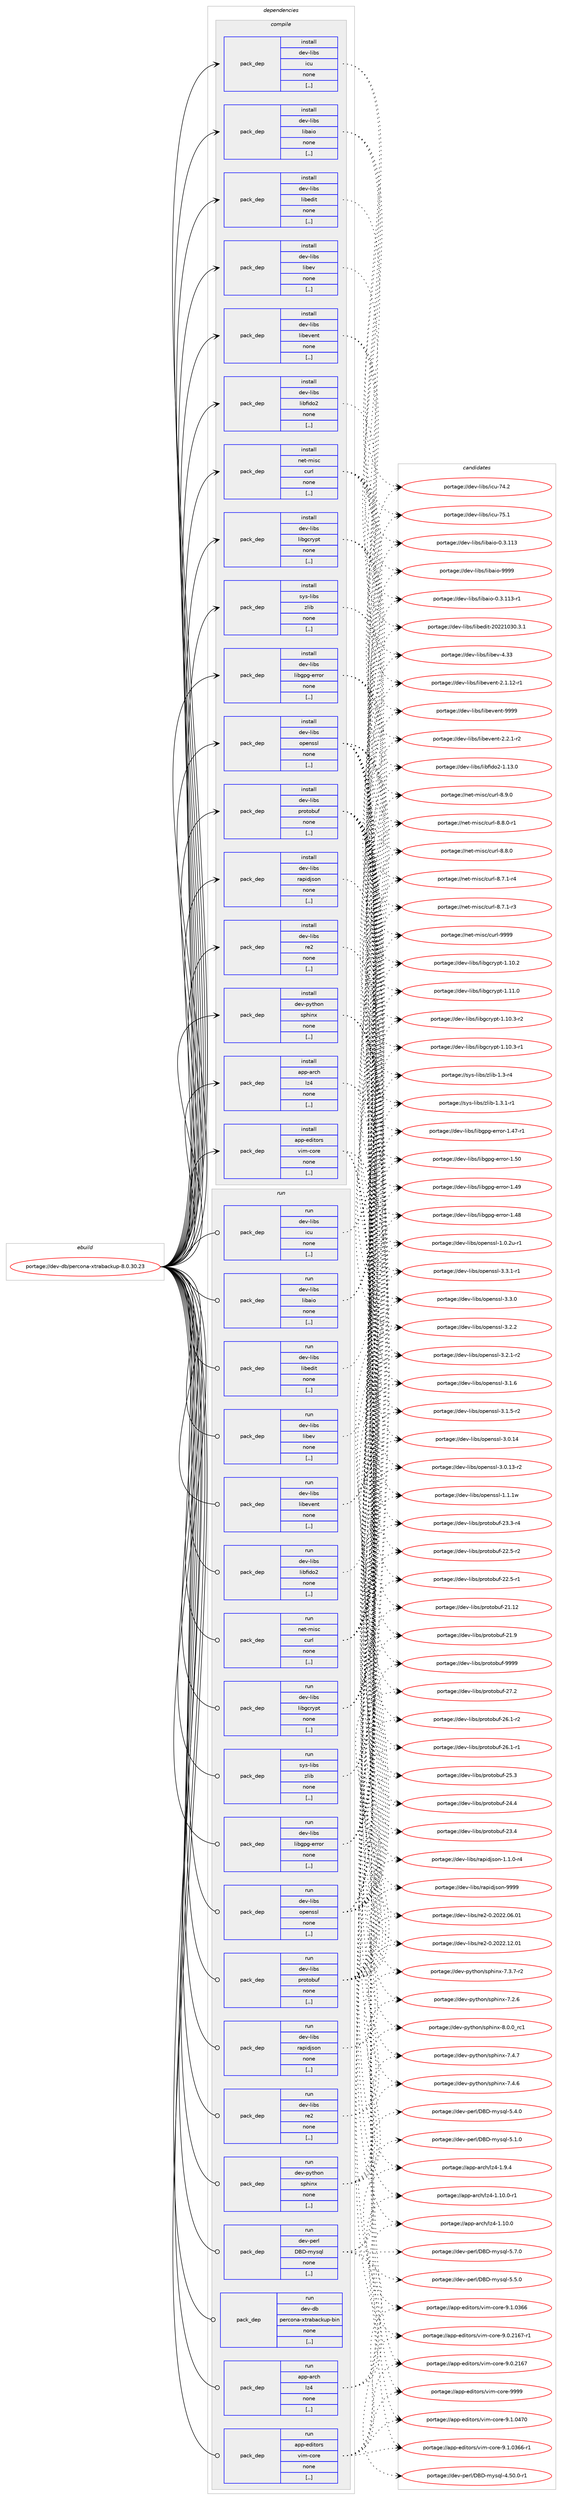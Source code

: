 digraph prolog {

# *************
# Graph options
# *************

newrank=true;
concentrate=true;
compound=true;
graph [rankdir=LR,fontname=Helvetica,fontsize=10,ranksep=1.5];#, ranksep=2.5, nodesep=0.2];
edge  [arrowhead=vee];
node  [fontname=Helvetica,fontsize=10];

# **********
# The ebuild
# **********

subgraph cluster_leftcol {
color=gray;
label=<<i>ebuild</i>>;
id [label="portage://dev-db/percona-xtrabackup-8.0.30.23", color=red, width=4, href="../dev-db/percona-xtrabackup-8.0.30.23.svg"];
}

# ****************
# The dependencies
# ****************

subgraph cluster_midcol {
color=gray;
label=<<i>dependencies</i>>;
subgraph cluster_compile {
fillcolor="#eeeeee";
style=filled;
label=<<i>compile</i>>;
subgraph pack50181 {
dependency69158 [label=<<TABLE BORDER="0" CELLBORDER="1" CELLSPACING="0" CELLPADDING="4" WIDTH="220"><TR><TD ROWSPAN="6" CELLPADDING="30">pack_dep</TD></TR><TR><TD WIDTH="110">install</TD></TR><TR><TD>app-arch</TD></TR><TR><TD>lz4</TD></TR><TR><TD>none</TD></TR><TR><TD>[,,]</TD></TR></TABLE>>, shape=none, color=blue];
}
id:e -> dependency69158:w [weight=20,style="solid",arrowhead="vee"];
subgraph pack50182 {
dependency69159 [label=<<TABLE BORDER="0" CELLBORDER="1" CELLSPACING="0" CELLPADDING="4" WIDTH="220"><TR><TD ROWSPAN="6" CELLPADDING="30">pack_dep</TD></TR><TR><TD WIDTH="110">install</TD></TR><TR><TD>app-editors</TD></TR><TR><TD>vim-core</TD></TR><TR><TD>none</TD></TR><TR><TD>[,,]</TD></TR></TABLE>>, shape=none, color=blue];
}
id:e -> dependency69159:w [weight=20,style="solid",arrowhead="vee"];
subgraph pack50183 {
dependency69160 [label=<<TABLE BORDER="0" CELLBORDER="1" CELLSPACING="0" CELLPADDING="4" WIDTH="220"><TR><TD ROWSPAN="6" CELLPADDING="30">pack_dep</TD></TR><TR><TD WIDTH="110">install</TD></TR><TR><TD>dev-libs</TD></TR><TR><TD>icu</TD></TR><TR><TD>none</TD></TR><TR><TD>[,,]</TD></TR></TABLE>>, shape=none, color=blue];
}
id:e -> dependency69160:w [weight=20,style="solid",arrowhead="vee"];
subgraph pack50184 {
dependency69161 [label=<<TABLE BORDER="0" CELLBORDER="1" CELLSPACING="0" CELLPADDING="4" WIDTH="220"><TR><TD ROWSPAN="6" CELLPADDING="30">pack_dep</TD></TR><TR><TD WIDTH="110">install</TD></TR><TR><TD>dev-libs</TD></TR><TR><TD>libaio</TD></TR><TR><TD>none</TD></TR><TR><TD>[,,]</TD></TR></TABLE>>, shape=none, color=blue];
}
id:e -> dependency69161:w [weight=20,style="solid",arrowhead="vee"];
subgraph pack50185 {
dependency69162 [label=<<TABLE BORDER="0" CELLBORDER="1" CELLSPACING="0" CELLPADDING="4" WIDTH="220"><TR><TD ROWSPAN="6" CELLPADDING="30">pack_dep</TD></TR><TR><TD WIDTH="110">install</TD></TR><TR><TD>dev-libs</TD></TR><TR><TD>libedit</TD></TR><TR><TD>none</TD></TR><TR><TD>[,,]</TD></TR></TABLE>>, shape=none, color=blue];
}
id:e -> dependency69162:w [weight=20,style="solid",arrowhead="vee"];
subgraph pack50186 {
dependency69163 [label=<<TABLE BORDER="0" CELLBORDER="1" CELLSPACING="0" CELLPADDING="4" WIDTH="220"><TR><TD ROWSPAN="6" CELLPADDING="30">pack_dep</TD></TR><TR><TD WIDTH="110">install</TD></TR><TR><TD>dev-libs</TD></TR><TR><TD>libev</TD></TR><TR><TD>none</TD></TR><TR><TD>[,,]</TD></TR></TABLE>>, shape=none, color=blue];
}
id:e -> dependency69163:w [weight=20,style="solid",arrowhead="vee"];
subgraph pack50187 {
dependency69164 [label=<<TABLE BORDER="0" CELLBORDER="1" CELLSPACING="0" CELLPADDING="4" WIDTH="220"><TR><TD ROWSPAN="6" CELLPADDING="30">pack_dep</TD></TR><TR><TD WIDTH="110">install</TD></TR><TR><TD>dev-libs</TD></TR><TR><TD>libevent</TD></TR><TR><TD>none</TD></TR><TR><TD>[,,]</TD></TR></TABLE>>, shape=none, color=blue];
}
id:e -> dependency69164:w [weight=20,style="solid",arrowhead="vee"];
subgraph pack50188 {
dependency69165 [label=<<TABLE BORDER="0" CELLBORDER="1" CELLSPACING="0" CELLPADDING="4" WIDTH="220"><TR><TD ROWSPAN="6" CELLPADDING="30">pack_dep</TD></TR><TR><TD WIDTH="110">install</TD></TR><TR><TD>dev-libs</TD></TR><TR><TD>libfido2</TD></TR><TR><TD>none</TD></TR><TR><TD>[,,]</TD></TR></TABLE>>, shape=none, color=blue];
}
id:e -> dependency69165:w [weight=20,style="solid",arrowhead="vee"];
subgraph pack50189 {
dependency69166 [label=<<TABLE BORDER="0" CELLBORDER="1" CELLSPACING="0" CELLPADDING="4" WIDTH="220"><TR><TD ROWSPAN="6" CELLPADDING="30">pack_dep</TD></TR><TR><TD WIDTH="110">install</TD></TR><TR><TD>dev-libs</TD></TR><TR><TD>libgcrypt</TD></TR><TR><TD>none</TD></TR><TR><TD>[,,]</TD></TR></TABLE>>, shape=none, color=blue];
}
id:e -> dependency69166:w [weight=20,style="solid",arrowhead="vee"];
subgraph pack50190 {
dependency69167 [label=<<TABLE BORDER="0" CELLBORDER="1" CELLSPACING="0" CELLPADDING="4" WIDTH="220"><TR><TD ROWSPAN="6" CELLPADDING="30">pack_dep</TD></TR><TR><TD WIDTH="110">install</TD></TR><TR><TD>dev-libs</TD></TR><TR><TD>libgpg-error</TD></TR><TR><TD>none</TD></TR><TR><TD>[,,]</TD></TR></TABLE>>, shape=none, color=blue];
}
id:e -> dependency69167:w [weight=20,style="solid",arrowhead="vee"];
subgraph pack50191 {
dependency69168 [label=<<TABLE BORDER="0" CELLBORDER="1" CELLSPACING="0" CELLPADDING="4" WIDTH="220"><TR><TD ROWSPAN="6" CELLPADDING="30">pack_dep</TD></TR><TR><TD WIDTH="110">install</TD></TR><TR><TD>dev-libs</TD></TR><TR><TD>openssl</TD></TR><TR><TD>none</TD></TR><TR><TD>[,,]</TD></TR></TABLE>>, shape=none, color=blue];
}
id:e -> dependency69168:w [weight=20,style="solid",arrowhead="vee"];
subgraph pack50192 {
dependency69169 [label=<<TABLE BORDER="0" CELLBORDER="1" CELLSPACING="0" CELLPADDING="4" WIDTH="220"><TR><TD ROWSPAN="6" CELLPADDING="30">pack_dep</TD></TR><TR><TD WIDTH="110">install</TD></TR><TR><TD>dev-libs</TD></TR><TR><TD>protobuf</TD></TR><TR><TD>none</TD></TR><TR><TD>[,,]</TD></TR></TABLE>>, shape=none, color=blue];
}
id:e -> dependency69169:w [weight=20,style="solid",arrowhead="vee"];
subgraph pack50193 {
dependency69170 [label=<<TABLE BORDER="0" CELLBORDER="1" CELLSPACING="0" CELLPADDING="4" WIDTH="220"><TR><TD ROWSPAN="6" CELLPADDING="30">pack_dep</TD></TR><TR><TD WIDTH="110">install</TD></TR><TR><TD>dev-libs</TD></TR><TR><TD>rapidjson</TD></TR><TR><TD>none</TD></TR><TR><TD>[,,]</TD></TR></TABLE>>, shape=none, color=blue];
}
id:e -> dependency69170:w [weight=20,style="solid",arrowhead="vee"];
subgraph pack50194 {
dependency69171 [label=<<TABLE BORDER="0" CELLBORDER="1" CELLSPACING="0" CELLPADDING="4" WIDTH="220"><TR><TD ROWSPAN="6" CELLPADDING="30">pack_dep</TD></TR><TR><TD WIDTH="110">install</TD></TR><TR><TD>dev-libs</TD></TR><TR><TD>re2</TD></TR><TR><TD>none</TD></TR><TR><TD>[,,]</TD></TR></TABLE>>, shape=none, color=blue];
}
id:e -> dependency69171:w [weight=20,style="solid",arrowhead="vee"];
subgraph pack50195 {
dependency69172 [label=<<TABLE BORDER="0" CELLBORDER="1" CELLSPACING="0" CELLPADDING="4" WIDTH="220"><TR><TD ROWSPAN="6" CELLPADDING="30">pack_dep</TD></TR><TR><TD WIDTH="110">install</TD></TR><TR><TD>dev-python</TD></TR><TR><TD>sphinx</TD></TR><TR><TD>none</TD></TR><TR><TD>[,,]</TD></TR></TABLE>>, shape=none, color=blue];
}
id:e -> dependency69172:w [weight=20,style="solid",arrowhead="vee"];
subgraph pack50196 {
dependency69173 [label=<<TABLE BORDER="0" CELLBORDER="1" CELLSPACING="0" CELLPADDING="4" WIDTH="220"><TR><TD ROWSPAN="6" CELLPADDING="30">pack_dep</TD></TR><TR><TD WIDTH="110">install</TD></TR><TR><TD>net-misc</TD></TR><TR><TD>curl</TD></TR><TR><TD>none</TD></TR><TR><TD>[,,]</TD></TR></TABLE>>, shape=none, color=blue];
}
id:e -> dependency69173:w [weight=20,style="solid",arrowhead="vee"];
subgraph pack50197 {
dependency69174 [label=<<TABLE BORDER="0" CELLBORDER="1" CELLSPACING="0" CELLPADDING="4" WIDTH="220"><TR><TD ROWSPAN="6" CELLPADDING="30">pack_dep</TD></TR><TR><TD WIDTH="110">install</TD></TR><TR><TD>sys-libs</TD></TR><TR><TD>zlib</TD></TR><TR><TD>none</TD></TR><TR><TD>[,,]</TD></TR></TABLE>>, shape=none, color=blue];
}
id:e -> dependency69174:w [weight=20,style="solid",arrowhead="vee"];
}
subgraph cluster_compileandrun {
fillcolor="#eeeeee";
style=filled;
label=<<i>compile and run</i>>;
}
subgraph cluster_run {
fillcolor="#eeeeee";
style=filled;
label=<<i>run</i>>;
subgraph pack50198 {
dependency69175 [label=<<TABLE BORDER="0" CELLBORDER="1" CELLSPACING="0" CELLPADDING="4" WIDTH="220"><TR><TD ROWSPAN="6" CELLPADDING="30">pack_dep</TD></TR><TR><TD WIDTH="110">run</TD></TR><TR><TD>app-arch</TD></TR><TR><TD>lz4</TD></TR><TR><TD>none</TD></TR><TR><TD>[,,]</TD></TR></TABLE>>, shape=none, color=blue];
}
id:e -> dependency69175:w [weight=20,style="solid",arrowhead="odot"];
subgraph pack50199 {
dependency69176 [label=<<TABLE BORDER="0" CELLBORDER="1" CELLSPACING="0" CELLPADDING="4" WIDTH="220"><TR><TD ROWSPAN="6" CELLPADDING="30">pack_dep</TD></TR><TR><TD WIDTH="110">run</TD></TR><TR><TD>app-editors</TD></TR><TR><TD>vim-core</TD></TR><TR><TD>none</TD></TR><TR><TD>[,,]</TD></TR></TABLE>>, shape=none, color=blue];
}
id:e -> dependency69176:w [weight=20,style="solid",arrowhead="odot"];
subgraph pack50200 {
dependency69177 [label=<<TABLE BORDER="0" CELLBORDER="1" CELLSPACING="0" CELLPADDING="4" WIDTH="220"><TR><TD ROWSPAN="6" CELLPADDING="30">pack_dep</TD></TR><TR><TD WIDTH="110">run</TD></TR><TR><TD>dev-libs</TD></TR><TR><TD>icu</TD></TR><TR><TD>none</TD></TR><TR><TD>[,,]</TD></TR></TABLE>>, shape=none, color=blue];
}
id:e -> dependency69177:w [weight=20,style="solid",arrowhead="odot"];
subgraph pack50201 {
dependency69178 [label=<<TABLE BORDER="0" CELLBORDER="1" CELLSPACING="0" CELLPADDING="4" WIDTH="220"><TR><TD ROWSPAN="6" CELLPADDING="30">pack_dep</TD></TR><TR><TD WIDTH="110">run</TD></TR><TR><TD>dev-libs</TD></TR><TR><TD>libaio</TD></TR><TR><TD>none</TD></TR><TR><TD>[,,]</TD></TR></TABLE>>, shape=none, color=blue];
}
id:e -> dependency69178:w [weight=20,style="solid",arrowhead="odot"];
subgraph pack50202 {
dependency69179 [label=<<TABLE BORDER="0" CELLBORDER="1" CELLSPACING="0" CELLPADDING="4" WIDTH="220"><TR><TD ROWSPAN="6" CELLPADDING="30">pack_dep</TD></TR><TR><TD WIDTH="110">run</TD></TR><TR><TD>dev-libs</TD></TR><TR><TD>libedit</TD></TR><TR><TD>none</TD></TR><TR><TD>[,,]</TD></TR></TABLE>>, shape=none, color=blue];
}
id:e -> dependency69179:w [weight=20,style="solid",arrowhead="odot"];
subgraph pack50203 {
dependency69180 [label=<<TABLE BORDER="0" CELLBORDER="1" CELLSPACING="0" CELLPADDING="4" WIDTH="220"><TR><TD ROWSPAN="6" CELLPADDING="30">pack_dep</TD></TR><TR><TD WIDTH="110">run</TD></TR><TR><TD>dev-libs</TD></TR><TR><TD>libev</TD></TR><TR><TD>none</TD></TR><TR><TD>[,,]</TD></TR></TABLE>>, shape=none, color=blue];
}
id:e -> dependency69180:w [weight=20,style="solid",arrowhead="odot"];
subgraph pack50204 {
dependency69181 [label=<<TABLE BORDER="0" CELLBORDER="1" CELLSPACING="0" CELLPADDING="4" WIDTH="220"><TR><TD ROWSPAN="6" CELLPADDING="30">pack_dep</TD></TR><TR><TD WIDTH="110">run</TD></TR><TR><TD>dev-libs</TD></TR><TR><TD>libevent</TD></TR><TR><TD>none</TD></TR><TR><TD>[,,]</TD></TR></TABLE>>, shape=none, color=blue];
}
id:e -> dependency69181:w [weight=20,style="solid",arrowhead="odot"];
subgraph pack50205 {
dependency69182 [label=<<TABLE BORDER="0" CELLBORDER="1" CELLSPACING="0" CELLPADDING="4" WIDTH="220"><TR><TD ROWSPAN="6" CELLPADDING="30">pack_dep</TD></TR><TR><TD WIDTH="110">run</TD></TR><TR><TD>dev-libs</TD></TR><TR><TD>libfido2</TD></TR><TR><TD>none</TD></TR><TR><TD>[,,]</TD></TR></TABLE>>, shape=none, color=blue];
}
id:e -> dependency69182:w [weight=20,style="solid",arrowhead="odot"];
subgraph pack50206 {
dependency69183 [label=<<TABLE BORDER="0" CELLBORDER="1" CELLSPACING="0" CELLPADDING="4" WIDTH="220"><TR><TD ROWSPAN="6" CELLPADDING="30">pack_dep</TD></TR><TR><TD WIDTH="110">run</TD></TR><TR><TD>dev-libs</TD></TR><TR><TD>libgcrypt</TD></TR><TR><TD>none</TD></TR><TR><TD>[,,]</TD></TR></TABLE>>, shape=none, color=blue];
}
id:e -> dependency69183:w [weight=20,style="solid",arrowhead="odot"];
subgraph pack50207 {
dependency69184 [label=<<TABLE BORDER="0" CELLBORDER="1" CELLSPACING="0" CELLPADDING="4" WIDTH="220"><TR><TD ROWSPAN="6" CELLPADDING="30">pack_dep</TD></TR><TR><TD WIDTH="110">run</TD></TR><TR><TD>dev-libs</TD></TR><TR><TD>libgpg-error</TD></TR><TR><TD>none</TD></TR><TR><TD>[,,]</TD></TR></TABLE>>, shape=none, color=blue];
}
id:e -> dependency69184:w [weight=20,style="solid",arrowhead="odot"];
subgraph pack50208 {
dependency69185 [label=<<TABLE BORDER="0" CELLBORDER="1" CELLSPACING="0" CELLPADDING="4" WIDTH="220"><TR><TD ROWSPAN="6" CELLPADDING="30">pack_dep</TD></TR><TR><TD WIDTH="110">run</TD></TR><TR><TD>dev-libs</TD></TR><TR><TD>openssl</TD></TR><TR><TD>none</TD></TR><TR><TD>[,,]</TD></TR></TABLE>>, shape=none, color=blue];
}
id:e -> dependency69185:w [weight=20,style="solid",arrowhead="odot"];
subgraph pack50209 {
dependency69186 [label=<<TABLE BORDER="0" CELLBORDER="1" CELLSPACING="0" CELLPADDING="4" WIDTH="220"><TR><TD ROWSPAN="6" CELLPADDING="30">pack_dep</TD></TR><TR><TD WIDTH="110">run</TD></TR><TR><TD>dev-libs</TD></TR><TR><TD>protobuf</TD></TR><TR><TD>none</TD></TR><TR><TD>[,,]</TD></TR></TABLE>>, shape=none, color=blue];
}
id:e -> dependency69186:w [weight=20,style="solid",arrowhead="odot"];
subgraph pack50210 {
dependency69187 [label=<<TABLE BORDER="0" CELLBORDER="1" CELLSPACING="0" CELLPADDING="4" WIDTH="220"><TR><TD ROWSPAN="6" CELLPADDING="30">pack_dep</TD></TR><TR><TD WIDTH="110">run</TD></TR><TR><TD>dev-libs</TD></TR><TR><TD>rapidjson</TD></TR><TR><TD>none</TD></TR><TR><TD>[,,]</TD></TR></TABLE>>, shape=none, color=blue];
}
id:e -> dependency69187:w [weight=20,style="solid",arrowhead="odot"];
subgraph pack50211 {
dependency69188 [label=<<TABLE BORDER="0" CELLBORDER="1" CELLSPACING="0" CELLPADDING="4" WIDTH="220"><TR><TD ROWSPAN="6" CELLPADDING="30">pack_dep</TD></TR><TR><TD WIDTH="110">run</TD></TR><TR><TD>dev-libs</TD></TR><TR><TD>re2</TD></TR><TR><TD>none</TD></TR><TR><TD>[,,]</TD></TR></TABLE>>, shape=none, color=blue];
}
id:e -> dependency69188:w [weight=20,style="solid",arrowhead="odot"];
subgraph pack50212 {
dependency69189 [label=<<TABLE BORDER="0" CELLBORDER="1" CELLSPACING="0" CELLPADDING="4" WIDTH="220"><TR><TD ROWSPAN="6" CELLPADDING="30">pack_dep</TD></TR><TR><TD WIDTH="110">run</TD></TR><TR><TD>dev-perl</TD></TR><TR><TD>DBD-mysql</TD></TR><TR><TD>none</TD></TR><TR><TD>[,,]</TD></TR></TABLE>>, shape=none, color=blue];
}
id:e -> dependency69189:w [weight=20,style="solid",arrowhead="odot"];
subgraph pack50213 {
dependency69190 [label=<<TABLE BORDER="0" CELLBORDER="1" CELLSPACING="0" CELLPADDING="4" WIDTH="220"><TR><TD ROWSPAN="6" CELLPADDING="30">pack_dep</TD></TR><TR><TD WIDTH="110">run</TD></TR><TR><TD>dev-python</TD></TR><TR><TD>sphinx</TD></TR><TR><TD>none</TD></TR><TR><TD>[,,]</TD></TR></TABLE>>, shape=none, color=blue];
}
id:e -> dependency69190:w [weight=20,style="solid",arrowhead="odot"];
subgraph pack50214 {
dependency69191 [label=<<TABLE BORDER="0" CELLBORDER="1" CELLSPACING="0" CELLPADDING="4" WIDTH="220"><TR><TD ROWSPAN="6" CELLPADDING="30">pack_dep</TD></TR><TR><TD WIDTH="110">run</TD></TR><TR><TD>net-misc</TD></TR><TR><TD>curl</TD></TR><TR><TD>none</TD></TR><TR><TD>[,,]</TD></TR></TABLE>>, shape=none, color=blue];
}
id:e -> dependency69191:w [weight=20,style="solid",arrowhead="odot"];
subgraph pack50215 {
dependency69192 [label=<<TABLE BORDER="0" CELLBORDER="1" CELLSPACING="0" CELLPADDING="4" WIDTH="220"><TR><TD ROWSPAN="6" CELLPADDING="30">pack_dep</TD></TR><TR><TD WIDTH="110">run</TD></TR><TR><TD>sys-libs</TD></TR><TR><TD>zlib</TD></TR><TR><TD>none</TD></TR><TR><TD>[,,]</TD></TR></TABLE>>, shape=none, color=blue];
}
id:e -> dependency69192:w [weight=20,style="solid",arrowhead="odot"];
subgraph pack50216 {
dependency69193 [label=<<TABLE BORDER="0" CELLBORDER="1" CELLSPACING="0" CELLPADDING="4" WIDTH="220"><TR><TD ROWSPAN="6" CELLPADDING="30">pack_dep</TD></TR><TR><TD WIDTH="110">run</TD></TR><TR><TD>dev-db</TD></TR><TR><TD>percona-xtrabackup-bin</TD></TR><TR><TD>none</TD></TR><TR><TD>[,,]</TD></TR></TABLE>>, shape=none, color=blue];
}
id:e -> dependency69193:w [weight=20,style="solid",arrowhead="odot"];
}
}

# **************
# The candidates
# **************

subgraph cluster_choices {
rank=same;
color=gray;
label=<<i>candidates</i>>;

subgraph choice50181 {
color=black;
nodesep=1;
choice971121124597114991044710812252454946494846484511449 [label="portage://app-arch/lz4-1.10.0-r1", color=red, width=4,href="../app-arch/lz4-1.10.0-r1.svg"];
choice97112112459711499104471081225245494649484648 [label="portage://app-arch/lz4-1.10.0", color=red, width=4,href="../app-arch/lz4-1.10.0.svg"];
choice971121124597114991044710812252454946574652 [label="portage://app-arch/lz4-1.9.4", color=red, width=4,href="../app-arch/lz4-1.9.4.svg"];
dependency69158:e -> choice971121124597114991044710812252454946494846484511449:w [style=dotted,weight="100"];
dependency69158:e -> choice97112112459711499104471081225245494649484648:w [style=dotted,weight="100"];
dependency69158:e -> choice971121124597114991044710812252454946574652:w [style=dotted,weight="100"];
}
subgraph choice50182 {
color=black;
nodesep=1;
choice97112112451011001051161111141154711810510945991111141014557575757 [label="portage://app-editors/vim-core-9999", color=red, width=4,href="../app-editors/vim-core-9999.svg"];
choice9711211245101100105116111114115471181051094599111114101455746494648525548 [label="portage://app-editors/vim-core-9.1.0470", color=red, width=4,href="../app-editors/vim-core-9.1.0470.svg"];
choice97112112451011001051161111141154711810510945991111141014557464946485154544511449 [label="portage://app-editors/vim-core-9.1.0366-r1", color=red, width=4,href="../app-editors/vim-core-9.1.0366-r1.svg"];
choice9711211245101100105116111114115471181051094599111114101455746494648515454 [label="portage://app-editors/vim-core-9.1.0366", color=red, width=4,href="../app-editors/vim-core-9.1.0366.svg"];
choice97112112451011001051161111141154711810510945991111141014557464846504954554511449 [label="portage://app-editors/vim-core-9.0.2167-r1", color=red, width=4,href="../app-editors/vim-core-9.0.2167-r1.svg"];
choice9711211245101100105116111114115471181051094599111114101455746484650495455 [label="portage://app-editors/vim-core-9.0.2167", color=red, width=4,href="../app-editors/vim-core-9.0.2167.svg"];
dependency69159:e -> choice97112112451011001051161111141154711810510945991111141014557575757:w [style=dotted,weight="100"];
dependency69159:e -> choice9711211245101100105116111114115471181051094599111114101455746494648525548:w [style=dotted,weight="100"];
dependency69159:e -> choice97112112451011001051161111141154711810510945991111141014557464946485154544511449:w [style=dotted,weight="100"];
dependency69159:e -> choice9711211245101100105116111114115471181051094599111114101455746494648515454:w [style=dotted,weight="100"];
dependency69159:e -> choice97112112451011001051161111141154711810510945991111141014557464846504954554511449:w [style=dotted,weight="100"];
dependency69159:e -> choice9711211245101100105116111114115471181051094599111114101455746484650495455:w [style=dotted,weight="100"];
}
subgraph choice50183 {
color=black;
nodesep=1;
choice100101118451081059811547105991174555534649 [label="portage://dev-libs/icu-75.1", color=red, width=4,href="../dev-libs/icu-75.1.svg"];
choice100101118451081059811547105991174555524650 [label="portage://dev-libs/icu-74.2", color=red, width=4,href="../dev-libs/icu-74.2.svg"];
dependency69160:e -> choice100101118451081059811547105991174555534649:w [style=dotted,weight="100"];
dependency69160:e -> choice100101118451081059811547105991174555524650:w [style=dotted,weight="100"];
}
subgraph choice50184 {
color=black;
nodesep=1;
choice10010111845108105981154710810598971051114557575757 [label="portage://dev-libs/libaio-9999", color=red, width=4,href="../dev-libs/libaio-9999.svg"];
choice100101118451081059811547108105989710511145484651464949514511449 [label="portage://dev-libs/libaio-0.3.113-r1", color=red, width=4,href="../dev-libs/libaio-0.3.113-r1.svg"];
choice10010111845108105981154710810598971051114548465146494951 [label="portage://dev-libs/libaio-0.3.113", color=red, width=4,href="../dev-libs/libaio-0.3.113.svg"];
dependency69161:e -> choice10010111845108105981154710810598971051114557575757:w [style=dotted,weight="100"];
dependency69161:e -> choice100101118451081059811547108105989710511145484651464949514511449:w [style=dotted,weight="100"];
dependency69161:e -> choice10010111845108105981154710810598971051114548465146494951:w [style=dotted,weight="100"];
}
subgraph choice50185 {
color=black;
nodesep=1;
choice1001011184510810598115471081059810110010511645504850504948514846514649 [label="portage://dev-libs/libedit-20221030.3.1", color=red, width=4,href="../dev-libs/libedit-20221030.3.1.svg"];
dependency69162:e -> choice1001011184510810598115471081059810110010511645504850504948514846514649:w [style=dotted,weight="100"];
}
subgraph choice50186 {
color=black;
nodesep=1;
choice100101118451081059811547108105981011184552465151 [label="portage://dev-libs/libev-4.33", color=red, width=4,href="../dev-libs/libev-4.33.svg"];
dependency69163:e -> choice100101118451081059811547108105981011184552465151:w [style=dotted,weight="100"];
}
subgraph choice50187 {
color=black;
nodesep=1;
choice100101118451081059811547108105981011181011101164557575757 [label="portage://dev-libs/libevent-9999", color=red, width=4,href="../dev-libs/libevent-9999.svg"];
choice100101118451081059811547108105981011181011101164550465046494511450 [label="portage://dev-libs/libevent-2.2.1-r2", color=red, width=4,href="../dev-libs/libevent-2.2.1-r2.svg"];
choice10010111845108105981154710810598101118101110116455046494649504511449 [label="portage://dev-libs/libevent-2.1.12-r1", color=red, width=4,href="../dev-libs/libevent-2.1.12-r1.svg"];
dependency69164:e -> choice100101118451081059811547108105981011181011101164557575757:w [style=dotted,weight="100"];
dependency69164:e -> choice100101118451081059811547108105981011181011101164550465046494511450:w [style=dotted,weight="100"];
dependency69164:e -> choice10010111845108105981154710810598101118101110116455046494649504511449:w [style=dotted,weight="100"];
}
subgraph choice50188 {
color=black;
nodesep=1;
choice100101118451081059811547108105981021051001115045494649514648 [label="portage://dev-libs/libfido2-1.13.0", color=red, width=4,href="../dev-libs/libfido2-1.13.0.svg"];
dependency69165:e -> choice100101118451081059811547108105981021051001115045494649514648:w [style=dotted,weight="100"];
}
subgraph choice50189 {
color=black;
nodesep=1;
choice100101118451081059811547108105981039911412111211645494649494648 [label="portage://dev-libs/libgcrypt-1.11.0", color=red, width=4,href="../dev-libs/libgcrypt-1.11.0.svg"];
choice1001011184510810598115471081059810399114121112116454946494846514511450 [label="portage://dev-libs/libgcrypt-1.10.3-r2", color=red, width=4,href="../dev-libs/libgcrypt-1.10.3-r2.svg"];
choice1001011184510810598115471081059810399114121112116454946494846514511449 [label="portage://dev-libs/libgcrypt-1.10.3-r1", color=red, width=4,href="../dev-libs/libgcrypt-1.10.3-r1.svg"];
choice100101118451081059811547108105981039911412111211645494649484650 [label="portage://dev-libs/libgcrypt-1.10.2", color=red, width=4,href="../dev-libs/libgcrypt-1.10.2.svg"];
dependency69166:e -> choice100101118451081059811547108105981039911412111211645494649494648:w [style=dotted,weight="100"];
dependency69166:e -> choice1001011184510810598115471081059810399114121112116454946494846514511450:w [style=dotted,weight="100"];
dependency69166:e -> choice1001011184510810598115471081059810399114121112116454946494846514511449:w [style=dotted,weight="100"];
dependency69166:e -> choice100101118451081059811547108105981039911412111211645494649484650:w [style=dotted,weight="100"];
}
subgraph choice50190 {
color=black;
nodesep=1;
choice10010111845108105981154710810598103112103451011141141111144549465348 [label="portage://dev-libs/libgpg-error-1.50", color=red, width=4,href="../dev-libs/libgpg-error-1.50.svg"];
choice10010111845108105981154710810598103112103451011141141111144549465257 [label="portage://dev-libs/libgpg-error-1.49", color=red, width=4,href="../dev-libs/libgpg-error-1.49.svg"];
choice10010111845108105981154710810598103112103451011141141111144549465256 [label="portage://dev-libs/libgpg-error-1.48", color=red, width=4,href="../dev-libs/libgpg-error-1.48.svg"];
choice100101118451081059811547108105981031121034510111411411111445494652554511449 [label="portage://dev-libs/libgpg-error-1.47-r1", color=red, width=4,href="../dev-libs/libgpg-error-1.47-r1.svg"];
dependency69167:e -> choice10010111845108105981154710810598103112103451011141141111144549465348:w [style=dotted,weight="100"];
dependency69167:e -> choice10010111845108105981154710810598103112103451011141141111144549465257:w [style=dotted,weight="100"];
dependency69167:e -> choice10010111845108105981154710810598103112103451011141141111144549465256:w [style=dotted,weight="100"];
dependency69167:e -> choice100101118451081059811547108105981031121034510111411411111445494652554511449:w [style=dotted,weight="100"];
}
subgraph choice50191 {
color=black;
nodesep=1;
choice1001011184510810598115471111121011101151151084551465146494511449 [label="portage://dev-libs/openssl-3.3.1-r1", color=red, width=4,href="../dev-libs/openssl-3.3.1-r1.svg"];
choice100101118451081059811547111112101110115115108455146514648 [label="portage://dev-libs/openssl-3.3.0", color=red, width=4,href="../dev-libs/openssl-3.3.0.svg"];
choice100101118451081059811547111112101110115115108455146504650 [label="portage://dev-libs/openssl-3.2.2", color=red, width=4,href="../dev-libs/openssl-3.2.2.svg"];
choice1001011184510810598115471111121011101151151084551465046494511450 [label="portage://dev-libs/openssl-3.2.1-r2", color=red, width=4,href="../dev-libs/openssl-3.2.1-r2.svg"];
choice100101118451081059811547111112101110115115108455146494654 [label="portage://dev-libs/openssl-3.1.6", color=red, width=4,href="../dev-libs/openssl-3.1.6.svg"];
choice1001011184510810598115471111121011101151151084551464946534511450 [label="portage://dev-libs/openssl-3.1.5-r2", color=red, width=4,href="../dev-libs/openssl-3.1.5-r2.svg"];
choice10010111845108105981154711111210111011511510845514648464952 [label="portage://dev-libs/openssl-3.0.14", color=red, width=4,href="../dev-libs/openssl-3.0.14.svg"];
choice100101118451081059811547111112101110115115108455146484649514511450 [label="portage://dev-libs/openssl-3.0.13-r2", color=red, width=4,href="../dev-libs/openssl-3.0.13-r2.svg"];
choice100101118451081059811547111112101110115115108454946494649119 [label="portage://dev-libs/openssl-1.1.1w", color=red, width=4,href="../dev-libs/openssl-1.1.1w.svg"];
choice1001011184510810598115471111121011101151151084549464846501174511449 [label="portage://dev-libs/openssl-1.0.2u-r1", color=red, width=4,href="../dev-libs/openssl-1.0.2u-r1.svg"];
dependency69168:e -> choice1001011184510810598115471111121011101151151084551465146494511449:w [style=dotted,weight="100"];
dependency69168:e -> choice100101118451081059811547111112101110115115108455146514648:w [style=dotted,weight="100"];
dependency69168:e -> choice100101118451081059811547111112101110115115108455146504650:w [style=dotted,weight="100"];
dependency69168:e -> choice1001011184510810598115471111121011101151151084551465046494511450:w [style=dotted,weight="100"];
dependency69168:e -> choice100101118451081059811547111112101110115115108455146494654:w [style=dotted,weight="100"];
dependency69168:e -> choice1001011184510810598115471111121011101151151084551464946534511450:w [style=dotted,weight="100"];
dependency69168:e -> choice10010111845108105981154711111210111011511510845514648464952:w [style=dotted,weight="100"];
dependency69168:e -> choice100101118451081059811547111112101110115115108455146484649514511450:w [style=dotted,weight="100"];
dependency69168:e -> choice100101118451081059811547111112101110115115108454946494649119:w [style=dotted,weight="100"];
dependency69168:e -> choice1001011184510810598115471111121011101151151084549464846501174511449:w [style=dotted,weight="100"];
}
subgraph choice50192 {
color=black;
nodesep=1;
choice100101118451081059811547112114111116111981171024557575757 [label="portage://dev-libs/protobuf-9999", color=red, width=4,href="../dev-libs/protobuf-9999.svg"];
choice100101118451081059811547112114111116111981171024550554650 [label="portage://dev-libs/protobuf-27.2", color=red, width=4,href="../dev-libs/protobuf-27.2.svg"];
choice1001011184510810598115471121141111161119811710245505446494511450 [label="portage://dev-libs/protobuf-26.1-r2", color=red, width=4,href="../dev-libs/protobuf-26.1-r2.svg"];
choice1001011184510810598115471121141111161119811710245505446494511449 [label="portage://dev-libs/protobuf-26.1-r1", color=red, width=4,href="../dev-libs/protobuf-26.1-r1.svg"];
choice100101118451081059811547112114111116111981171024550534651 [label="portage://dev-libs/protobuf-25.3", color=red, width=4,href="../dev-libs/protobuf-25.3.svg"];
choice100101118451081059811547112114111116111981171024550524652 [label="portage://dev-libs/protobuf-24.4", color=red, width=4,href="../dev-libs/protobuf-24.4.svg"];
choice100101118451081059811547112114111116111981171024550514652 [label="portage://dev-libs/protobuf-23.4", color=red, width=4,href="../dev-libs/protobuf-23.4.svg"];
choice1001011184510810598115471121141111161119811710245505146514511452 [label="portage://dev-libs/protobuf-23.3-r4", color=red, width=4,href="../dev-libs/protobuf-23.3-r4.svg"];
choice1001011184510810598115471121141111161119811710245505046534511450 [label="portage://dev-libs/protobuf-22.5-r2", color=red, width=4,href="../dev-libs/protobuf-22.5-r2.svg"];
choice1001011184510810598115471121141111161119811710245505046534511449 [label="portage://dev-libs/protobuf-22.5-r1", color=red, width=4,href="../dev-libs/protobuf-22.5-r1.svg"];
choice10010111845108105981154711211411111611198117102455049464950 [label="portage://dev-libs/protobuf-21.12", color=red, width=4,href="../dev-libs/protobuf-21.12.svg"];
choice100101118451081059811547112114111116111981171024550494657 [label="portage://dev-libs/protobuf-21.9", color=red, width=4,href="../dev-libs/protobuf-21.9.svg"];
dependency69169:e -> choice100101118451081059811547112114111116111981171024557575757:w [style=dotted,weight="100"];
dependency69169:e -> choice100101118451081059811547112114111116111981171024550554650:w [style=dotted,weight="100"];
dependency69169:e -> choice1001011184510810598115471121141111161119811710245505446494511450:w [style=dotted,weight="100"];
dependency69169:e -> choice1001011184510810598115471121141111161119811710245505446494511449:w [style=dotted,weight="100"];
dependency69169:e -> choice100101118451081059811547112114111116111981171024550534651:w [style=dotted,weight="100"];
dependency69169:e -> choice100101118451081059811547112114111116111981171024550524652:w [style=dotted,weight="100"];
dependency69169:e -> choice100101118451081059811547112114111116111981171024550514652:w [style=dotted,weight="100"];
dependency69169:e -> choice1001011184510810598115471121141111161119811710245505146514511452:w [style=dotted,weight="100"];
dependency69169:e -> choice1001011184510810598115471121141111161119811710245505046534511450:w [style=dotted,weight="100"];
dependency69169:e -> choice1001011184510810598115471121141111161119811710245505046534511449:w [style=dotted,weight="100"];
dependency69169:e -> choice10010111845108105981154711211411111611198117102455049464950:w [style=dotted,weight="100"];
dependency69169:e -> choice100101118451081059811547112114111116111981171024550494657:w [style=dotted,weight="100"];
}
subgraph choice50193 {
color=black;
nodesep=1;
choice100101118451081059811547114971121051001061151111104557575757 [label="portage://dev-libs/rapidjson-9999", color=red, width=4,href="../dev-libs/rapidjson-9999.svg"];
choice100101118451081059811547114971121051001061151111104549464946484511452 [label="portage://dev-libs/rapidjson-1.1.0-r4", color=red, width=4,href="../dev-libs/rapidjson-1.1.0-r4.svg"];
dependency69170:e -> choice100101118451081059811547114971121051001061151111104557575757:w [style=dotted,weight="100"];
dependency69170:e -> choice100101118451081059811547114971121051001061151111104549464946484511452:w [style=dotted,weight="100"];
}
subgraph choice50194 {
color=black;
nodesep=1;
choice1001011184510810598115471141015045484650485050464950464849 [label="portage://dev-libs/re2-0.2022.12.01", color=red, width=4,href="../dev-libs/re2-0.2022.12.01.svg"];
choice1001011184510810598115471141015045484650485050464854464849 [label="portage://dev-libs/re2-0.2022.06.01", color=red, width=4,href="../dev-libs/re2-0.2022.06.01.svg"];
dependency69171:e -> choice1001011184510810598115471141015045484650485050464950464849:w [style=dotted,weight="100"];
dependency69171:e -> choice1001011184510810598115471141015045484650485050464854464849:w [style=dotted,weight="100"];
}
subgraph choice50195 {
color=black;
nodesep=1;
choice1001011184511212111610411111047115112104105110120455646484648951149949 [label="portage://dev-python/sphinx-8.0.0_rc1", color=red, width=4,href="../dev-python/sphinx-8.0.0_rc1.svg"];
choice1001011184511212111610411111047115112104105110120455546524655 [label="portage://dev-python/sphinx-7.4.7", color=red, width=4,href="../dev-python/sphinx-7.4.7.svg"];
choice1001011184511212111610411111047115112104105110120455546524654 [label="portage://dev-python/sphinx-7.4.6", color=red, width=4,href="../dev-python/sphinx-7.4.6.svg"];
choice10010111845112121116104111110471151121041051101204555465146554511450 [label="portage://dev-python/sphinx-7.3.7-r2", color=red, width=4,href="../dev-python/sphinx-7.3.7-r2.svg"];
choice1001011184511212111610411111047115112104105110120455546504654 [label="portage://dev-python/sphinx-7.2.6", color=red, width=4,href="../dev-python/sphinx-7.2.6.svg"];
dependency69172:e -> choice1001011184511212111610411111047115112104105110120455646484648951149949:w [style=dotted,weight="100"];
dependency69172:e -> choice1001011184511212111610411111047115112104105110120455546524655:w [style=dotted,weight="100"];
dependency69172:e -> choice1001011184511212111610411111047115112104105110120455546524654:w [style=dotted,weight="100"];
dependency69172:e -> choice10010111845112121116104111110471151121041051101204555465146554511450:w [style=dotted,weight="100"];
dependency69172:e -> choice1001011184511212111610411111047115112104105110120455546504654:w [style=dotted,weight="100"];
}
subgraph choice50196 {
color=black;
nodesep=1;
choice110101116451091051159947991171141084557575757 [label="portage://net-misc/curl-9999", color=red, width=4,href="../net-misc/curl-9999.svg"];
choice11010111645109105115994799117114108455646574648 [label="portage://net-misc/curl-8.9.0", color=red, width=4,href="../net-misc/curl-8.9.0.svg"];
choice110101116451091051159947991171141084556465646484511449 [label="portage://net-misc/curl-8.8.0-r1", color=red, width=4,href="../net-misc/curl-8.8.0-r1.svg"];
choice11010111645109105115994799117114108455646564648 [label="portage://net-misc/curl-8.8.0", color=red, width=4,href="../net-misc/curl-8.8.0.svg"];
choice110101116451091051159947991171141084556465546494511452 [label="portage://net-misc/curl-8.7.1-r4", color=red, width=4,href="../net-misc/curl-8.7.1-r4.svg"];
choice110101116451091051159947991171141084556465546494511451 [label="portage://net-misc/curl-8.7.1-r3", color=red, width=4,href="../net-misc/curl-8.7.1-r3.svg"];
dependency69173:e -> choice110101116451091051159947991171141084557575757:w [style=dotted,weight="100"];
dependency69173:e -> choice11010111645109105115994799117114108455646574648:w [style=dotted,weight="100"];
dependency69173:e -> choice110101116451091051159947991171141084556465646484511449:w [style=dotted,weight="100"];
dependency69173:e -> choice11010111645109105115994799117114108455646564648:w [style=dotted,weight="100"];
dependency69173:e -> choice110101116451091051159947991171141084556465546494511452:w [style=dotted,weight="100"];
dependency69173:e -> choice110101116451091051159947991171141084556465546494511451:w [style=dotted,weight="100"];
}
subgraph choice50197 {
color=black;
nodesep=1;
choice115121115451081059811547122108105984549465146494511449 [label="portage://sys-libs/zlib-1.3.1-r1", color=red, width=4,href="../sys-libs/zlib-1.3.1-r1.svg"];
choice11512111545108105981154712210810598454946514511452 [label="portage://sys-libs/zlib-1.3-r4", color=red, width=4,href="../sys-libs/zlib-1.3-r4.svg"];
dependency69174:e -> choice115121115451081059811547122108105984549465146494511449:w [style=dotted,weight="100"];
dependency69174:e -> choice11512111545108105981154712210810598454946514511452:w [style=dotted,weight="100"];
}
subgraph choice50198 {
color=black;
nodesep=1;
choice971121124597114991044710812252454946494846484511449 [label="portage://app-arch/lz4-1.10.0-r1", color=red, width=4,href="../app-arch/lz4-1.10.0-r1.svg"];
choice97112112459711499104471081225245494649484648 [label="portage://app-arch/lz4-1.10.0", color=red, width=4,href="../app-arch/lz4-1.10.0.svg"];
choice971121124597114991044710812252454946574652 [label="portage://app-arch/lz4-1.9.4", color=red, width=4,href="../app-arch/lz4-1.9.4.svg"];
dependency69175:e -> choice971121124597114991044710812252454946494846484511449:w [style=dotted,weight="100"];
dependency69175:e -> choice97112112459711499104471081225245494649484648:w [style=dotted,weight="100"];
dependency69175:e -> choice971121124597114991044710812252454946574652:w [style=dotted,weight="100"];
}
subgraph choice50199 {
color=black;
nodesep=1;
choice97112112451011001051161111141154711810510945991111141014557575757 [label="portage://app-editors/vim-core-9999", color=red, width=4,href="../app-editors/vim-core-9999.svg"];
choice9711211245101100105116111114115471181051094599111114101455746494648525548 [label="portage://app-editors/vim-core-9.1.0470", color=red, width=4,href="../app-editors/vim-core-9.1.0470.svg"];
choice97112112451011001051161111141154711810510945991111141014557464946485154544511449 [label="portage://app-editors/vim-core-9.1.0366-r1", color=red, width=4,href="../app-editors/vim-core-9.1.0366-r1.svg"];
choice9711211245101100105116111114115471181051094599111114101455746494648515454 [label="portage://app-editors/vim-core-9.1.0366", color=red, width=4,href="../app-editors/vim-core-9.1.0366.svg"];
choice97112112451011001051161111141154711810510945991111141014557464846504954554511449 [label="portage://app-editors/vim-core-9.0.2167-r1", color=red, width=4,href="../app-editors/vim-core-9.0.2167-r1.svg"];
choice9711211245101100105116111114115471181051094599111114101455746484650495455 [label="portage://app-editors/vim-core-9.0.2167", color=red, width=4,href="../app-editors/vim-core-9.0.2167.svg"];
dependency69176:e -> choice97112112451011001051161111141154711810510945991111141014557575757:w [style=dotted,weight="100"];
dependency69176:e -> choice9711211245101100105116111114115471181051094599111114101455746494648525548:w [style=dotted,weight="100"];
dependency69176:e -> choice97112112451011001051161111141154711810510945991111141014557464946485154544511449:w [style=dotted,weight="100"];
dependency69176:e -> choice9711211245101100105116111114115471181051094599111114101455746494648515454:w [style=dotted,weight="100"];
dependency69176:e -> choice97112112451011001051161111141154711810510945991111141014557464846504954554511449:w [style=dotted,weight="100"];
dependency69176:e -> choice9711211245101100105116111114115471181051094599111114101455746484650495455:w [style=dotted,weight="100"];
}
subgraph choice50200 {
color=black;
nodesep=1;
choice100101118451081059811547105991174555534649 [label="portage://dev-libs/icu-75.1", color=red, width=4,href="../dev-libs/icu-75.1.svg"];
choice100101118451081059811547105991174555524650 [label="portage://dev-libs/icu-74.2", color=red, width=4,href="../dev-libs/icu-74.2.svg"];
dependency69177:e -> choice100101118451081059811547105991174555534649:w [style=dotted,weight="100"];
dependency69177:e -> choice100101118451081059811547105991174555524650:w [style=dotted,weight="100"];
}
subgraph choice50201 {
color=black;
nodesep=1;
choice10010111845108105981154710810598971051114557575757 [label="portage://dev-libs/libaio-9999", color=red, width=4,href="../dev-libs/libaio-9999.svg"];
choice100101118451081059811547108105989710511145484651464949514511449 [label="portage://dev-libs/libaio-0.3.113-r1", color=red, width=4,href="../dev-libs/libaio-0.3.113-r1.svg"];
choice10010111845108105981154710810598971051114548465146494951 [label="portage://dev-libs/libaio-0.3.113", color=red, width=4,href="../dev-libs/libaio-0.3.113.svg"];
dependency69178:e -> choice10010111845108105981154710810598971051114557575757:w [style=dotted,weight="100"];
dependency69178:e -> choice100101118451081059811547108105989710511145484651464949514511449:w [style=dotted,weight="100"];
dependency69178:e -> choice10010111845108105981154710810598971051114548465146494951:w [style=dotted,weight="100"];
}
subgraph choice50202 {
color=black;
nodesep=1;
choice1001011184510810598115471081059810110010511645504850504948514846514649 [label="portage://dev-libs/libedit-20221030.3.1", color=red, width=4,href="../dev-libs/libedit-20221030.3.1.svg"];
dependency69179:e -> choice1001011184510810598115471081059810110010511645504850504948514846514649:w [style=dotted,weight="100"];
}
subgraph choice50203 {
color=black;
nodesep=1;
choice100101118451081059811547108105981011184552465151 [label="portage://dev-libs/libev-4.33", color=red, width=4,href="../dev-libs/libev-4.33.svg"];
dependency69180:e -> choice100101118451081059811547108105981011184552465151:w [style=dotted,weight="100"];
}
subgraph choice50204 {
color=black;
nodesep=1;
choice100101118451081059811547108105981011181011101164557575757 [label="portage://dev-libs/libevent-9999", color=red, width=4,href="../dev-libs/libevent-9999.svg"];
choice100101118451081059811547108105981011181011101164550465046494511450 [label="portage://dev-libs/libevent-2.2.1-r2", color=red, width=4,href="../dev-libs/libevent-2.2.1-r2.svg"];
choice10010111845108105981154710810598101118101110116455046494649504511449 [label="portage://dev-libs/libevent-2.1.12-r1", color=red, width=4,href="../dev-libs/libevent-2.1.12-r1.svg"];
dependency69181:e -> choice100101118451081059811547108105981011181011101164557575757:w [style=dotted,weight="100"];
dependency69181:e -> choice100101118451081059811547108105981011181011101164550465046494511450:w [style=dotted,weight="100"];
dependency69181:e -> choice10010111845108105981154710810598101118101110116455046494649504511449:w [style=dotted,weight="100"];
}
subgraph choice50205 {
color=black;
nodesep=1;
choice100101118451081059811547108105981021051001115045494649514648 [label="portage://dev-libs/libfido2-1.13.0", color=red, width=4,href="../dev-libs/libfido2-1.13.0.svg"];
dependency69182:e -> choice100101118451081059811547108105981021051001115045494649514648:w [style=dotted,weight="100"];
}
subgraph choice50206 {
color=black;
nodesep=1;
choice100101118451081059811547108105981039911412111211645494649494648 [label="portage://dev-libs/libgcrypt-1.11.0", color=red, width=4,href="../dev-libs/libgcrypt-1.11.0.svg"];
choice1001011184510810598115471081059810399114121112116454946494846514511450 [label="portage://dev-libs/libgcrypt-1.10.3-r2", color=red, width=4,href="../dev-libs/libgcrypt-1.10.3-r2.svg"];
choice1001011184510810598115471081059810399114121112116454946494846514511449 [label="portage://dev-libs/libgcrypt-1.10.3-r1", color=red, width=4,href="../dev-libs/libgcrypt-1.10.3-r1.svg"];
choice100101118451081059811547108105981039911412111211645494649484650 [label="portage://dev-libs/libgcrypt-1.10.2", color=red, width=4,href="../dev-libs/libgcrypt-1.10.2.svg"];
dependency69183:e -> choice100101118451081059811547108105981039911412111211645494649494648:w [style=dotted,weight="100"];
dependency69183:e -> choice1001011184510810598115471081059810399114121112116454946494846514511450:w [style=dotted,weight="100"];
dependency69183:e -> choice1001011184510810598115471081059810399114121112116454946494846514511449:w [style=dotted,weight="100"];
dependency69183:e -> choice100101118451081059811547108105981039911412111211645494649484650:w [style=dotted,weight="100"];
}
subgraph choice50207 {
color=black;
nodesep=1;
choice10010111845108105981154710810598103112103451011141141111144549465348 [label="portage://dev-libs/libgpg-error-1.50", color=red, width=4,href="../dev-libs/libgpg-error-1.50.svg"];
choice10010111845108105981154710810598103112103451011141141111144549465257 [label="portage://dev-libs/libgpg-error-1.49", color=red, width=4,href="../dev-libs/libgpg-error-1.49.svg"];
choice10010111845108105981154710810598103112103451011141141111144549465256 [label="portage://dev-libs/libgpg-error-1.48", color=red, width=4,href="../dev-libs/libgpg-error-1.48.svg"];
choice100101118451081059811547108105981031121034510111411411111445494652554511449 [label="portage://dev-libs/libgpg-error-1.47-r1", color=red, width=4,href="../dev-libs/libgpg-error-1.47-r1.svg"];
dependency69184:e -> choice10010111845108105981154710810598103112103451011141141111144549465348:w [style=dotted,weight="100"];
dependency69184:e -> choice10010111845108105981154710810598103112103451011141141111144549465257:w [style=dotted,weight="100"];
dependency69184:e -> choice10010111845108105981154710810598103112103451011141141111144549465256:w [style=dotted,weight="100"];
dependency69184:e -> choice100101118451081059811547108105981031121034510111411411111445494652554511449:w [style=dotted,weight="100"];
}
subgraph choice50208 {
color=black;
nodesep=1;
choice1001011184510810598115471111121011101151151084551465146494511449 [label="portage://dev-libs/openssl-3.3.1-r1", color=red, width=4,href="../dev-libs/openssl-3.3.1-r1.svg"];
choice100101118451081059811547111112101110115115108455146514648 [label="portage://dev-libs/openssl-3.3.0", color=red, width=4,href="../dev-libs/openssl-3.3.0.svg"];
choice100101118451081059811547111112101110115115108455146504650 [label="portage://dev-libs/openssl-3.2.2", color=red, width=4,href="../dev-libs/openssl-3.2.2.svg"];
choice1001011184510810598115471111121011101151151084551465046494511450 [label="portage://dev-libs/openssl-3.2.1-r2", color=red, width=4,href="../dev-libs/openssl-3.2.1-r2.svg"];
choice100101118451081059811547111112101110115115108455146494654 [label="portage://dev-libs/openssl-3.1.6", color=red, width=4,href="../dev-libs/openssl-3.1.6.svg"];
choice1001011184510810598115471111121011101151151084551464946534511450 [label="portage://dev-libs/openssl-3.1.5-r2", color=red, width=4,href="../dev-libs/openssl-3.1.5-r2.svg"];
choice10010111845108105981154711111210111011511510845514648464952 [label="portage://dev-libs/openssl-3.0.14", color=red, width=4,href="../dev-libs/openssl-3.0.14.svg"];
choice100101118451081059811547111112101110115115108455146484649514511450 [label="portage://dev-libs/openssl-3.0.13-r2", color=red, width=4,href="../dev-libs/openssl-3.0.13-r2.svg"];
choice100101118451081059811547111112101110115115108454946494649119 [label="portage://dev-libs/openssl-1.1.1w", color=red, width=4,href="../dev-libs/openssl-1.1.1w.svg"];
choice1001011184510810598115471111121011101151151084549464846501174511449 [label="portage://dev-libs/openssl-1.0.2u-r1", color=red, width=4,href="../dev-libs/openssl-1.0.2u-r1.svg"];
dependency69185:e -> choice1001011184510810598115471111121011101151151084551465146494511449:w [style=dotted,weight="100"];
dependency69185:e -> choice100101118451081059811547111112101110115115108455146514648:w [style=dotted,weight="100"];
dependency69185:e -> choice100101118451081059811547111112101110115115108455146504650:w [style=dotted,weight="100"];
dependency69185:e -> choice1001011184510810598115471111121011101151151084551465046494511450:w [style=dotted,weight="100"];
dependency69185:e -> choice100101118451081059811547111112101110115115108455146494654:w [style=dotted,weight="100"];
dependency69185:e -> choice1001011184510810598115471111121011101151151084551464946534511450:w [style=dotted,weight="100"];
dependency69185:e -> choice10010111845108105981154711111210111011511510845514648464952:w [style=dotted,weight="100"];
dependency69185:e -> choice100101118451081059811547111112101110115115108455146484649514511450:w [style=dotted,weight="100"];
dependency69185:e -> choice100101118451081059811547111112101110115115108454946494649119:w [style=dotted,weight="100"];
dependency69185:e -> choice1001011184510810598115471111121011101151151084549464846501174511449:w [style=dotted,weight="100"];
}
subgraph choice50209 {
color=black;
nodesep=1;
choice100101118451081059811547112114111116111981171024557575757 [label="portage://dev-libs/protobuf-9999", color=red, width=4,href="../dev-libs/protobuf-9999.svg"];
choice100101118451081059811547112114111116111981171024550554650 [label="portage://dev-libs/protobuf-27.2", color=red, width=4,href="../dev-libs/protobuf-27.2.svg"];
choice1001011184510810598115471121141111161119811710245505446494511450 [label="portage://dev-libs/protobuf-26.1-r2", color=red, width=4,href="../dev-libs/protobuf-26.1-r2.svg"];
choice1001011184510810598115471121141111161119811710245505446494511449 [label="portage://dev-libs/protobuf-26.1-r1", color=red, width=4,href="../dev-libs/protobuf-26.1-r1.svg"];
choice100101118451081059811547112114111116111981171024550534651 [label="portage://dev-libs/protobuf-25.3", color=red, width=4,href="../dev-libs/protobuf-25.3.svg"];
choice100101118451081059811547112114111116111981171024550524652 [label="portage://dev-libs/protobuf-24.4", color=red, width=4,href="../dev-libs/protobuf-24.4.svg"];
choice100101118451081059811547112114111116111981171024550514652 [label="portage://dev-libs/protobuf-23.4", color=red, width=4,href="../dev-libs/protobuf-23.4.svg"];
choice1001011184510810598115471121141111161119811710245505146514511452 [label="portage://dev-libs/protobuf-23.3-r4", color=red, width=4,href="../dev-libs/protobuf-23.3-r4.svg"];
choice1001011184510810598115471121141111161119811710245505046534511450 [label="portage://dev-libs/protobuf-22.5-r2", color=red, width=4,href="../dev-libs/protobuf-22.5-r2.svg"];
choice1001011184510810598115471121141111161119811710245505046534511449 [label="portage://dev-libs/protobuf-22.5-r1", color=red, width=4,href="../dev-libs/protobuf-22.5-r1.svg"];
choice10010111845108105981154711211411111611198117102455049464950 [label="portage://dev-libs/protobuf-21.12", color=red, width=4,href="../dev-libs/protobuf-21.12.svg"];
choice100101118451081059811547112114111116111981171024550494657 [label="portage://dev-libs/protobuf-21.9", color=red, width=4,href="../dev-libs/protobuf-21.9.svg"];
dependency69186:e -> choice100101118451081059811547112114111116111981171024557575757:w [style=dotted,weight="100"];
dependency69186:e -> choice100101118451081059811547112114111116111981171024550554650:w [style=dotted,weight="100"];
dependency69186:e -> choice1001011184510810598115471121141111161119811710245505446494511450:w [style=dotted,weight="100"];
dependency69186:e -> choice1001011184510810598115471121141111161119811710245505446494511449:w [style=dotted,weight="100"];
dependency69186:e -> choice100101118451081059811547112114111116111981171024550534651:w [style=dotted,weight="100"];
dependency69186:e -> choice100101118451081059811547112114111116111981171024550524652:w [style=dotted,weight="100"];
dependency69186:e -> choice100101118451081059811547112114111116111981171024550514652:w [style=dotted,weight="100"];
dependency69186:e -> choice1001011184510810598115471121141111161119811710245505146514511452:w [style=dotted,weight="100"];
dependency69186:e -> choice1001011184510810598115471121141111161119811710245505046534511450:w [style=dotted,weight="100"];
dependency69186:e -> choice1001011184510810598115471121141111161119811710245505046534511449:w [style=dotted,weight="100"];
dependency69186:e -> choice10010111845108105981154711211411111611198117102455049464950:w [style=dotted,weight="100"];
dependency69186:e -> choice100101118451081059811547112114111116111981171024550494657:w [style=dotted,weight="100"];
}
subgraph choice50210 {
color=black;
nodesep=1;
choice100101118451081059811547114971121051001061151111104557575757 [label="portage://dev-libs/rapidjson-9999", color=red, width=4,href="../dev-libs/rapidjson-9999.svg"];
choice100101118451081059811547114971121051001061151111104549464946484511452 [label="portage://dev-libs/rapidjson-1.1.0-r4", color=red, width=4,href="../dev-libs/rapidjson-1.1.0-r4.svg"];
dependency69187:e -> choice100101118451081059811547114971121051001061151111104557575757:w [style=dotted,weight="100"];
dependency69187:e -> choice100101118451081059811547114971121051001061151111104549464946484511452:w [style=dotted,weight="100"];
}
subgraph choice50211 {
color=black;
nodesep=1;
choice1001011184510810598115471141015045484650485050464950464849 [label="portage://dev-libs/re2-0.2022.12.01", color=red, width=4,href="../dev-libs/re2-0.2022.12.01.svg"];
choice1001011184510810598115471141015045484650485050464854464849 [label="portage://dev-libs/re2-0.2022.06.01", color=red, width=4,href="../dev-libs/re2-0.2022.06.01.svg"];
dependency69188:e -> choice1001011184510810598115471141015045484650485050464950464849:w [style=dotted,weight="100"];
dependency69188:e -> choice1001011184510810598115471141015045484650485050464854464849:w [style=dotted,weight="100"];
}
subgraph choice50212 {
color=black;
nodesep=1;
choice100101118451121011141084768666845109121115113108455346554648 [label="portage://dev-perl/DBD-mysql-5.7.0", color=red, width=4,href="../dev-perl/DBD-mysql-5.7.0.svg"];
choice100101118451121011141084768666845109121115113108455346534648 [label="portage://dev-perl/DBD-mysql-5.5.0", color=red, width=4,href="../dev-perl/DBD-mysql-5.5.0.svg"];
choice100101118451121011141084768666845109121115113108455346524648 [label="portage://dev-perl/DBD-mysql-5.4.0", color=red, width=4,href="../dev-perl/DBD-mysql-5.4.0.svg"];
choice100101118451121011141084768666845109121115113108455346494648 [label="portage://dev-perl/DBD-mysql-5.1.0", color=red, width=4,href="../dev-perl/DBD-mysql-5.1.0.svg"];
choice100101118451121011141084768666845109121115113108455246534846484511449 [label="portage://dev-perl/DBD-mysql-4.50.0-r1", color=red, width=4,href="../dev-perl/DBD-mysql-4.50.0-r1.svg"];
dependency69189:e -> choice100101118451121011141084768666845109121115113108455346554648:w [style=dotted,weight="100"];
dependency69189:e -> choice100101118451121011141084768666845109121115113108455346534648:w [style=dotted,weight="100"];
dependency69189:e -> choice100101118451121011141084768666845109121115113108455346524648:w [style=dotted,weight="100"];
dependency69189:e -> choice100101118451121011141084768666845109121115113108455346494648:w [style=dotted,weight="100"];
dependency69189:e -> choice100101118451121011141084768666845109121115113108455246534846484511449:w [style=dotted,weight="100"];
}
subgraph choice50213 {
color=black;
nodesep=1;
choice1001011184511212111610411111047115112104105110120455646484648951149949 [label="portage://dev-python/sphinx-8.0.0_rc1", color=red, width=4,href="../dev-python/sphinx-8.0.0_rc1.svg"];
choice1001011184511212111610411111047115112104105110120455546524655 [label="portage://dev-python/sphinx-7.4.7", color=red, width=4,href="../dev-python/sphinx-7.4.7.svg"];
choice1001011184511212111610411111047115112104105110120455546524654 [label="portage://dev-python/sphinx-7.4.6", color=red, width=4,href="../dev-python/sphinx-7.4.6.svg"];
choice10010111845112121116104111110471151121041051101204555465146554511450 [label="portage://dev-python/sphinx-7.3.7-r2", color=red, width=4,href="../dev-python/sphinx-7.3.7-r2.svg"];
choice1001011184511212111610411111047115112104105110120455546504654 [label="portage://dev-python/sphinx-7.2.6", color=red, width=4,href="../dev-python/sphinx-7.2.6.svg"];
dependency69190:e -> choice1001011184511212111610411111047115112104105110120455646484648951149949:w [style=dotted,weight="100"];
dependency69190:e -> choice1001011184511212111610411111047115112104105110120455546524655:w [style=dotted,weight="100"];
dependency69190:e -> choice1001011184511212111610411111047115112104105110120455546524654:w [style=dotted,weight="100"];
dependency69190:e -> choice10010111845112121116104111110471151121041051101204555465146554511450:w [style=dotted,weight="100"];
dependency69190:e -> choice1001011184511212111610411111047115112104105110120455546504654:w [style=dotted,weight="100"];
}
subgraph choice50214 {
color=black;
nodesep=1;
choice110101116451091051159947991171141084557575757 [label="portage://net-misc/curl-9999", color=red, width=4,href="../net-misc/curl-9999.svg"];
choice11010111645109105115994799117114108455646574648 [label="portage://net-misc/curl-8.9.0", color=red, width=4,href="../net-misc/curl-8.9.0.svg"];
choice110101116451091051159947991171141084556465646484511449 [label="portage://net-misc/curl-8.8.0-r1", color=red, width=4,href="../net-misc/curl-8.8.0-r1.svg"];
choice11010111645109105115994799117114108455646564648 [label="portage://net-misc/curl-8.8.0", color=red, width=4,href="../net-misc/curl-8.8.0.svg"];
choice110101116451091051159947991171141084556465546494511452 [label="portage://net-misc/curl-8.7.1-r4", color=red, width=4,href="../net-misc/curl-8.7.1-r4.svg"];
choice110101116451091051159947991171141084556465546494511451 [label="portage://net-misc/curl-8.7.1-r3", color=red, width=4,href="../net-misc/curl-8.7.1-r3.svg"];
dependency69191:e -> choice110101116451091051159947991171141084557575757:w [style=dotted,weight="100"];
dependency69191:e -> choice11010111645109105115994799117114108455646574648:w [style=dotted,weight="100"];
dependency69191:e -> choice110101116451091051159947991171141084556465646484511449:w [style=dotted,weight="100"];
dependency69191:e -> choice11010111645109105115994799117114108455646564648:w [style=dotted,weight="100"];
dependency69191:e -> choice110101116451091051159947991171141084556465546494511452:w [style=dotted,weight="100"];
dependency69191:e -> choice110101116451091051159947991171141084556465546494511451:w [style=dotted,weight="100"];
}
subgraph choice50215 {
color=black;
nodesep=1;
choice115121115451081059811547122108105984549465146494511449 [label="portage://sys-libs/zlib-1.3.1-r1", color=red, width=4,href="../sys-libs/zlib-1.3.1-r1.svg"];
choice11512111545108105981154712210810598454946514511452 [label="portage://sys-libs/zlib-1.3-r4", color=red, width=4,href="../sys-libs/zlib-1.3-r4.svg"];
dependency69192:e -> choice115121115451081059811547122108105984549465146494511449:w [style=dotted,weight="100"];
dependency69192:e -> choice11512111545108105981154712210810598454946514511452:w [style=dotted,weight="100"];
}
subgraph choice50216 {
color=black;
nodesep=1;
}
}

}
